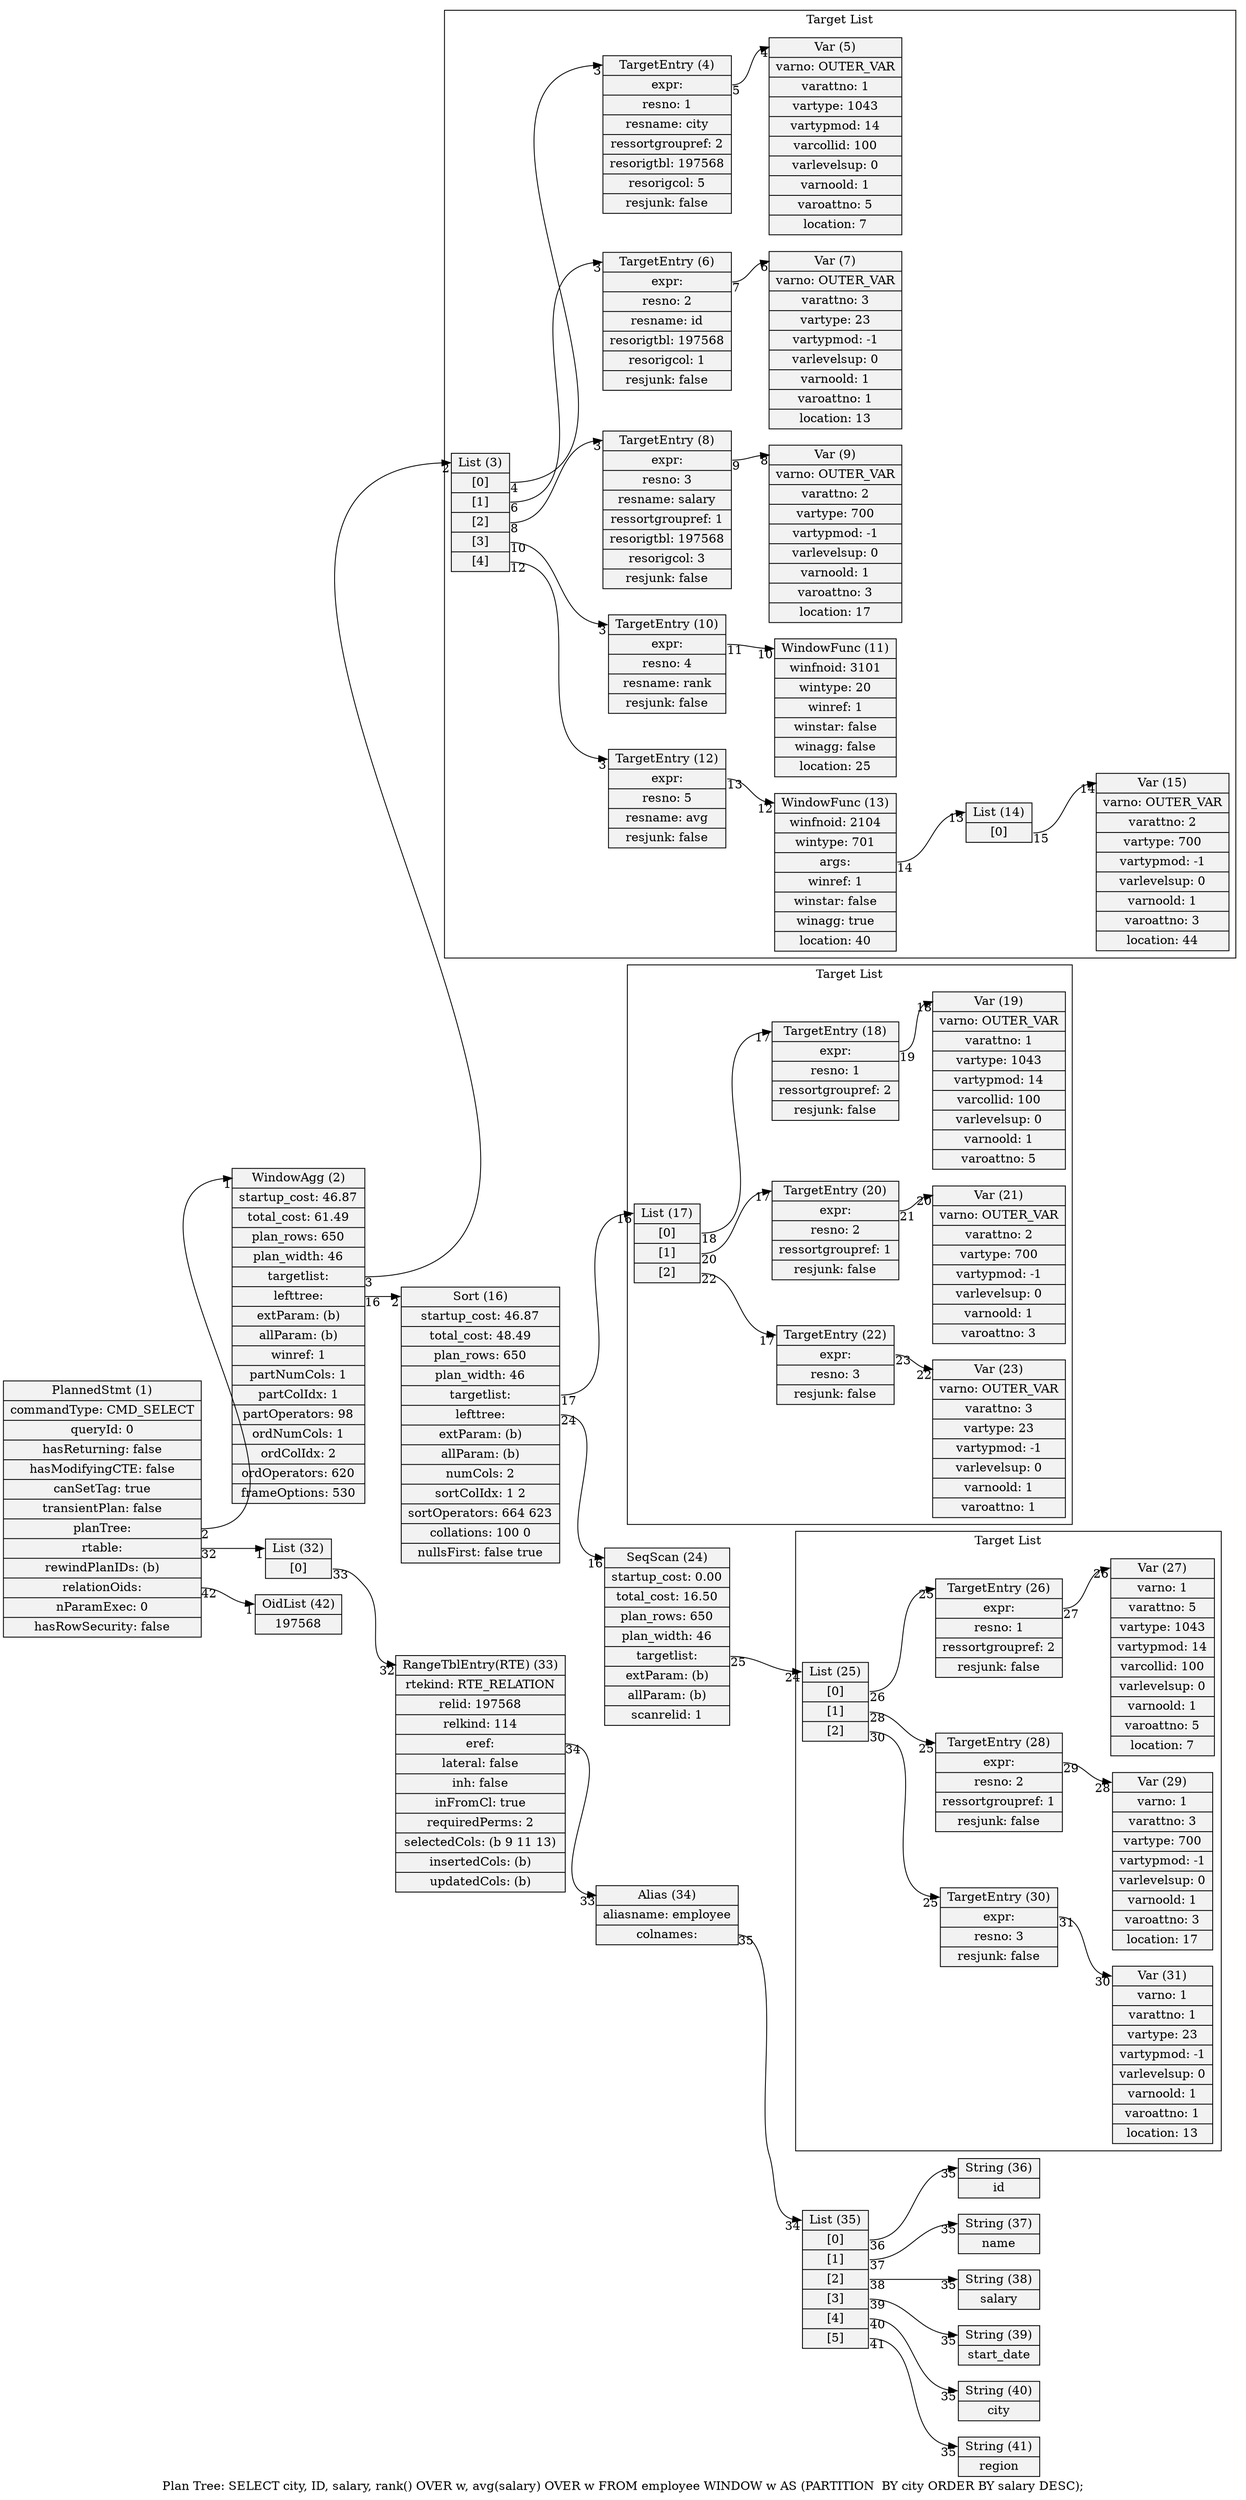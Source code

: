 digraph {
graph [rankdir = "LR", label = "Plan Tree: SELECT city, ID, salary, rank() OVER w, avg(salary) OVER w FROM employee WINDOW w AS (PARTITION  BY city ORDER BY salary DESC);"]
node  [shape=record,style=filled,fillcolor=gray95]
edge  [arrowtail=empty]
16[label = "<head> Sort (16)|startup_cost: 46.87|total_cost: 48.49|plan_rows: 650|plan_width: 46|<targetlist> targetlist: |<lefttree> lefttree: |extParam: (b)|allParam: (b)|numCols: 2|sortColIdx: 1 2|sortOperators: 664 623|collations: 100 0|nullsFirst: false true"]
34[label = "<head> Alias (34)|aliasname: employee|<colnames> colnames: "]
36[label = "<head> String (36)|id"]
35[label = "<head> List (35)|<1> [0]|<2> [1]|<3> [2]|<4> [3]|<5> [4]|<6> [5]"]
37[label = "<head> String (37)|name"]
38[label = "<head> String (38)|salary"]
39[label = "<head> String (39)|start_date"]
40[label = "<head> String (40)|city"]
41[label = "<head> String (41)|region"]
2[label = "<head> WindowAgg (2)|startup_cost: 46.87|total_cost: 61.49|plan_rows: 650|plan_width: 46|<targetlist> targetlist: |<lefttree> lefttree: |extParam: (b)|allParam: (b)|winref: 1|partNumCols: 1|partColIdx: 1|partOperators: 98|ordNumCols: 1|ordColIdx: 2|ordOperators: 620|frameOptions: 530"]
33[label = "<head> RangeTblEntry(RTE) (33)|rtekind: RTE_RELATION|relid: 197568|relkind: 114|<eref> eref: |lateral: false|inh: false|inFromCl: true|requiredPerms: 2|selectedCols: (b 9 11 13)|insertedCols: (b)|updatedCols: (b)"]
24[label = "<head> SeqScan (24)|startup_cost: 0.00|total_cost: 16.50|plan_rows: 650|plan_width: 46|<targetlist> targetlist: |extParam: (b)|allParam: (b)|scanrelid: 1"]
1[label = "<head> PlannedStmt (1)|commandType: CMD_SELECT|queryId: 0|hasReturning: false|hasModifyingCTE: false|canSetTag: true|transientPlan: false|<planTree> planTree: |<rtable> rtable: |rewindPlanIDs: (b)|<relationOids> relationOids: |nParamExec: 0|hasRowSecurity: false"]
32[label = "<head> List (32)|<1> [0]"]
42[label = "<head> OidList (42)|197568 "]

16:lefttree -> 24:head [headlabel = "16", taillabel = "24"]
16:targetlist -> 17:head [headlabel = "16", taillabel = "17"]
34:colnames -> 35:head [headlabel = "34", taillabel = "35"]
35:1 -> 36:head [headlabel = "35", taillabel = "36"]
35:2 -> 37:head [headlabel = "35", taillabel = "37"]
35:3 -> 38:head [headlabel = "35", taillabel = "38"]
35:4 -> 39:head [headlabel = "35", taillabel = "39"]
35:5 -> 40:head [headlabel = "35", taillabel = "40"]
35:6 -> 41:head [headlabel = "35", taillabel = "41"]
2:lefttree -> 16:head [headlabel = "2", taillabel = "16"]
2:targetlist -> 3:head [headlabel = "2", taillabel = "3"]
33:eref -> 34:head [headlabel = "33", taillabel = "34"]
24:targetlist -> 25:head [headlabel = "24", taillabel = "25"]
1:planTree -> 2:head [headlabel = "1", taillabel = "2"]
1:rtable -> 32:head [headlabel = "1", taillabel = "32"]
1:relationOids -> 42:head [headlabel = "1", taillabel = "42"]
32:1 -> 33:head [headlabel = "32", taillabel = "33"]

subgraph cluster_0 {
	label = "Target List";
	25[label = "<head> List (25)|<1> [0]|<2> [1]|<3> [2]"]
	26[label = "<head> TargetEntry (26)|<expr> expr: |resno: 1|ressortgroupref: 2|resjunk: false"]
	27[label = "<head> Var (27)|varno: 1|varattno: 5|vartype: 1043|vartypmod: 14|varcollid: 100|varlevelsup: 0|varnoold: 1|varoattno: 5|location: 7"]
	28[label = "<head> TargetEntry (28)|<expr> expr: |resno: 2|ressortgroupref: 1|resjunk: false"]
	29[label = "<head> Var (29)|varno: 1|varattno: 3|vartype: 700|vartypmod: -1|varlevelsup: 0|varnoold: 1|varoattno: 3|location: 17"]
	30[label = "<head> TargetEntry (30)|<expr> expr: |resno: 3|resjunk: false"]
	31[label = "<head> Var (31)|varno: 1|varattno: 1|vartype: 23|vartypmod: -1|varlevelsup: 0|varnoold: 1|varoattno: 1|location: 13"]

	25:1 -> 26:head [headlabel = "25", taillabel = "26"]
	25:2 -> 28:head [headlabel = "25", taillabel = "28"]
	25:3 -> 30:head [headlabel = "25", taillabel = "30"]
	26:expr -> 27:head [headlabel = "26", taillabel = "27"]
	28:expr -> 29:head [headlabel = "28", taillabel = "29"]
	30:expr -> 31:head [headlabel = "30", taillabel = "31"]
}

subgraph cluster_1 {
	label = "Target List";
	5[label = "<head> Var (5)|varno: OUTER_VAR|varattno: 1|vartype: 1043|vartypmod: 14|varcollid: 100|varlevelsup: 0|varnoold: 1|varoattno: 5|location: 7"]
	4[label = "<head> TargetEntry (4)|<expr> expr: |resno: 1|resname: city|ressortgroupref: 2|resorigtbl: 197568|resorigcol: 5|resjunk: false"]
	3[label = "<head> List (3)|<1> [0]|<2> [1]|<3> [2]|<4> [3]|<5> [4]"]
	7[label = "<head> Var (7)|varno: OUTER_VAR|varattno: 3|vartype: 23|vartypmod: -1|varlevelsup: 0|varnoold: 1|varoattno: 1|location: 13"]
	6[label = "<head> TargetEntry (6)|<expr> expr: |resno: 2|resname: id|resorigtbl: 197568|resorigcol: 1|resjunk: false"]
	9[label = "<head> Var (9)|varno: OUTER_VAR|varattno: 2|vartype: 700|vartypmod: -1|varlevelsup: 0|varnoold: 1|varoattno: 3|location: 17"]
	8[label = "<head> TargetEntry (8)|<expr> expr: |resno: 3|resname: salary|ressortgroupref: 1|resorigtbl: 197568|resorigcol: 3|resjunk: false"]
	11[label = "<head> WindowFunc (11)|winfnoid: 3101|wintype: 20|winref: 1|winstar: false|winagg: false|location: 25"]
	10[label = "<head> TargetEntry (10)|<expr> expr: |resno: 4|resname: rank|resjunk: false"]
	13[label = "<head> WindowFunc (13)|winfnoid: 2104|wintype: 701|<args> args: |winref: 1|winstar: false|winagg: true|location: 40"]
	15[label = "<head> Var (15)|varno: OUTER_VAR|varattno: 2|vartype: 700|vartypmod: -1|varlevelsup: 0|varnoold: 1|varoattno: 3|location: 44"]
	14[label = "<head> List (14)|<1> [0]"]
	12[label = "<head> TargetEntry (12)|<expr> expr: |resno: 5|resname: avg|resjunk: false"]

	4:expr -> 5:head [headlabel = "4", taillabel = "5"]
	3:1 -> 4:head [headlabel = "3", taillabel = "4"]
	3:2 -> 6:head [headlabel = "3", taillabel = "6"]
	3:3 -> 8:head [headlabel = "3", taillabel = "8"]
	3:4 -> 10:head [headlabel = "3", taillabel = "10"]
	3:5 -> 12:head [headlabel = "3", taillabel = "12"]
	6:expr -> 7:head [headlabel = "6", taillabel = "7"]
	8:expr -> 9:head [headlabel = "8", taillabel = "9"]
	10:expr -> 11:head [headlabel = "10", taillabel = "11"]
	13:args -> 14:head [headlabel = "13", taillabel = "14"]
	14:1 -> 15:head [headlabel = "14", taillabel = "15"]
	12:expr -> 13:head [headlabel = "12", taillabel = "13"]
}

subgraph cluster_2 {
	label = "Target List";
	19[label = "<head> Var (19)|varno: OUTER_VAR|varattno: 1|vartype: 1043|vartypmod: 14|varcollid: 100|varlevelsup: 0|varnoold: 1|varoattno: 5"]
	18[label = "<head> TargetEntry (18)|<expr> expr: |resno: 1|ressortgroupref: 2|resjunk: false"]
	17[label = "<head> List (17)|<1> [0]|<2> [1]|<3> [2]"]
	21[label = "<head> Var (21)|varno: OUTER_VAR|varattno: 2|vartype: 700|vartypmod: -1|varlevelsup: 0|varnoold: 1|varoattno: 3"]
	20[label = "<head> TargetEntry (20)|<expr> expr: |resno: 2|ressortgroupref: 1|resjunk: false"]
	23[label = "<head> Var (23)|varno: OUTER_VAR|varattno: 3|vartype: 23|vartypmod: -1|varlevelsup: 0|varnoold: 1|varoattno: 1"]
	22[label = "<head> TargetEntry (22)|<expr> expr: |resno: 3|resjunk: false"]

	18:expr -> 19:head [headlabel = "18", taillabel = "19"]
	17:1 -> 18:head [headlabel = "17", taillabel = "18"]
	17:2 -> 20:head [headlabel = "17", taillabel = "20"]
	17:3 -> 22:head [headlabel = "17", taillabel = "22"]
	20:expr -> 21:head [headlabel = "20", taillabel = "21"]
	22:expr -> 23:head [headlabel = "22", taillabel = "23"]
}

}

